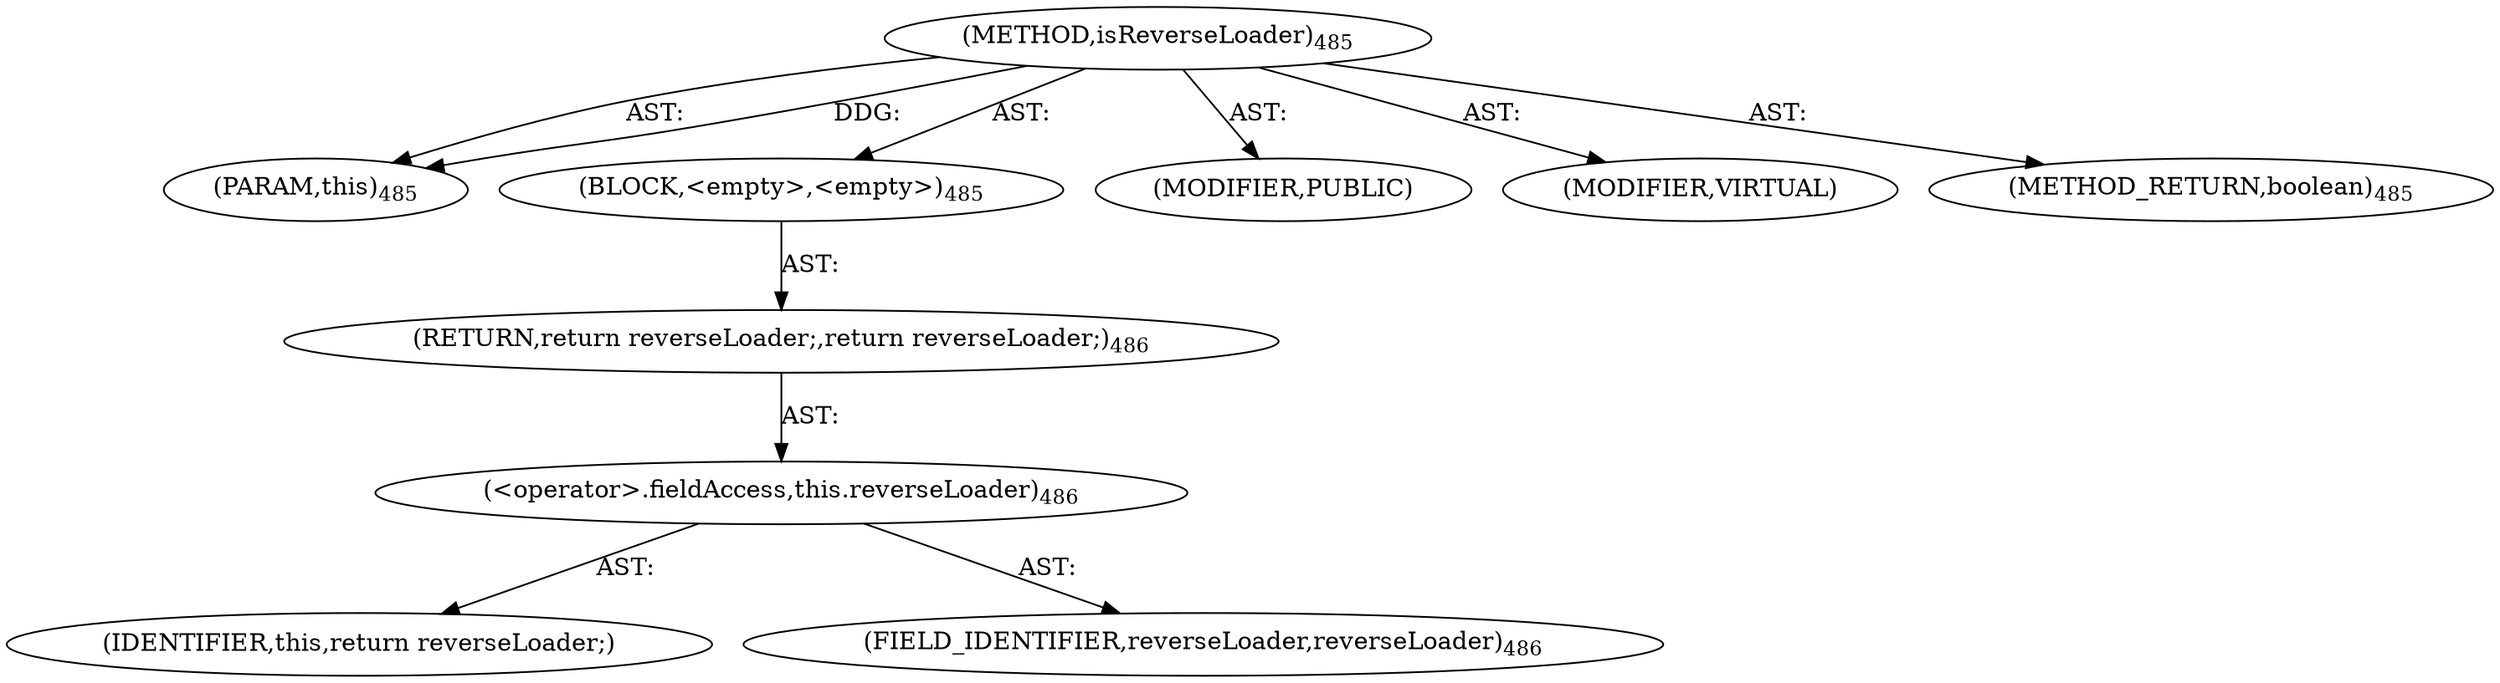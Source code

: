 digraph "isReverseLoader" {  
"111669149717" [label = <(METHOD,isReverseLoader)<SUB>485</SUB>> ]
"115964117034" [label = <(PARAM,this)<SUB>485</SUB>> ]
"25769803818" [label = <(BLOCK,&lt;empty&gt;,&lt;empty&gt;)<SUB>485</SUB>> ]
"146028888080" [label = <(RETURN,return reverseLoader;,return reverseLoader;)<SUB>486</SUB>> ]
"30064771214" [label = <(&lt;operator&gt;.fieldAccess,this.reverseLoader)<SUB>486</SUB>> ]
"68719476873" [label = <(IDENTIFIER,this,return reverseLoader;)> ]
"55834574877" [label = <(FIELD_IDENTIFIER,reverseLoader,reverseLoader)<SUB>486</SUB>> ]
"133143986227" [label = <(MODIFIER,PUBLIC)> ]
"133143986228" [label = <(MODIFIER,VIRTUAL)> ]
"128849018901" [label = <(METHOD_RETURN,boolean)<SUB>485</SUB>> ]
  "111669149717" -> "115964117034"  [ label = "AST: "] 
  "111669149717" -> "25769803818"  [ label = "AST: "] 
  "111669149717" -> "133143986227"  [ label = "AST: "] 
  "111669149717" -> "133143986228"  [ label = "AST: "] 
  "111669149717" -> "128849018901"  [ label = "AST: "] 
  "25769803818" -> "146028888080"  [ label = "AST: "] 
  "146028888080" -> "30064771214"  [ label = "AST: "] 
  "30064771214" -> "68719476873"  [ label = "AST: "] 
  "30064771214" -> "55834574877"  [ label = "AST: "] 
  "111669149717" -> "115964117034"  [ label = "DDG: "] 
}
